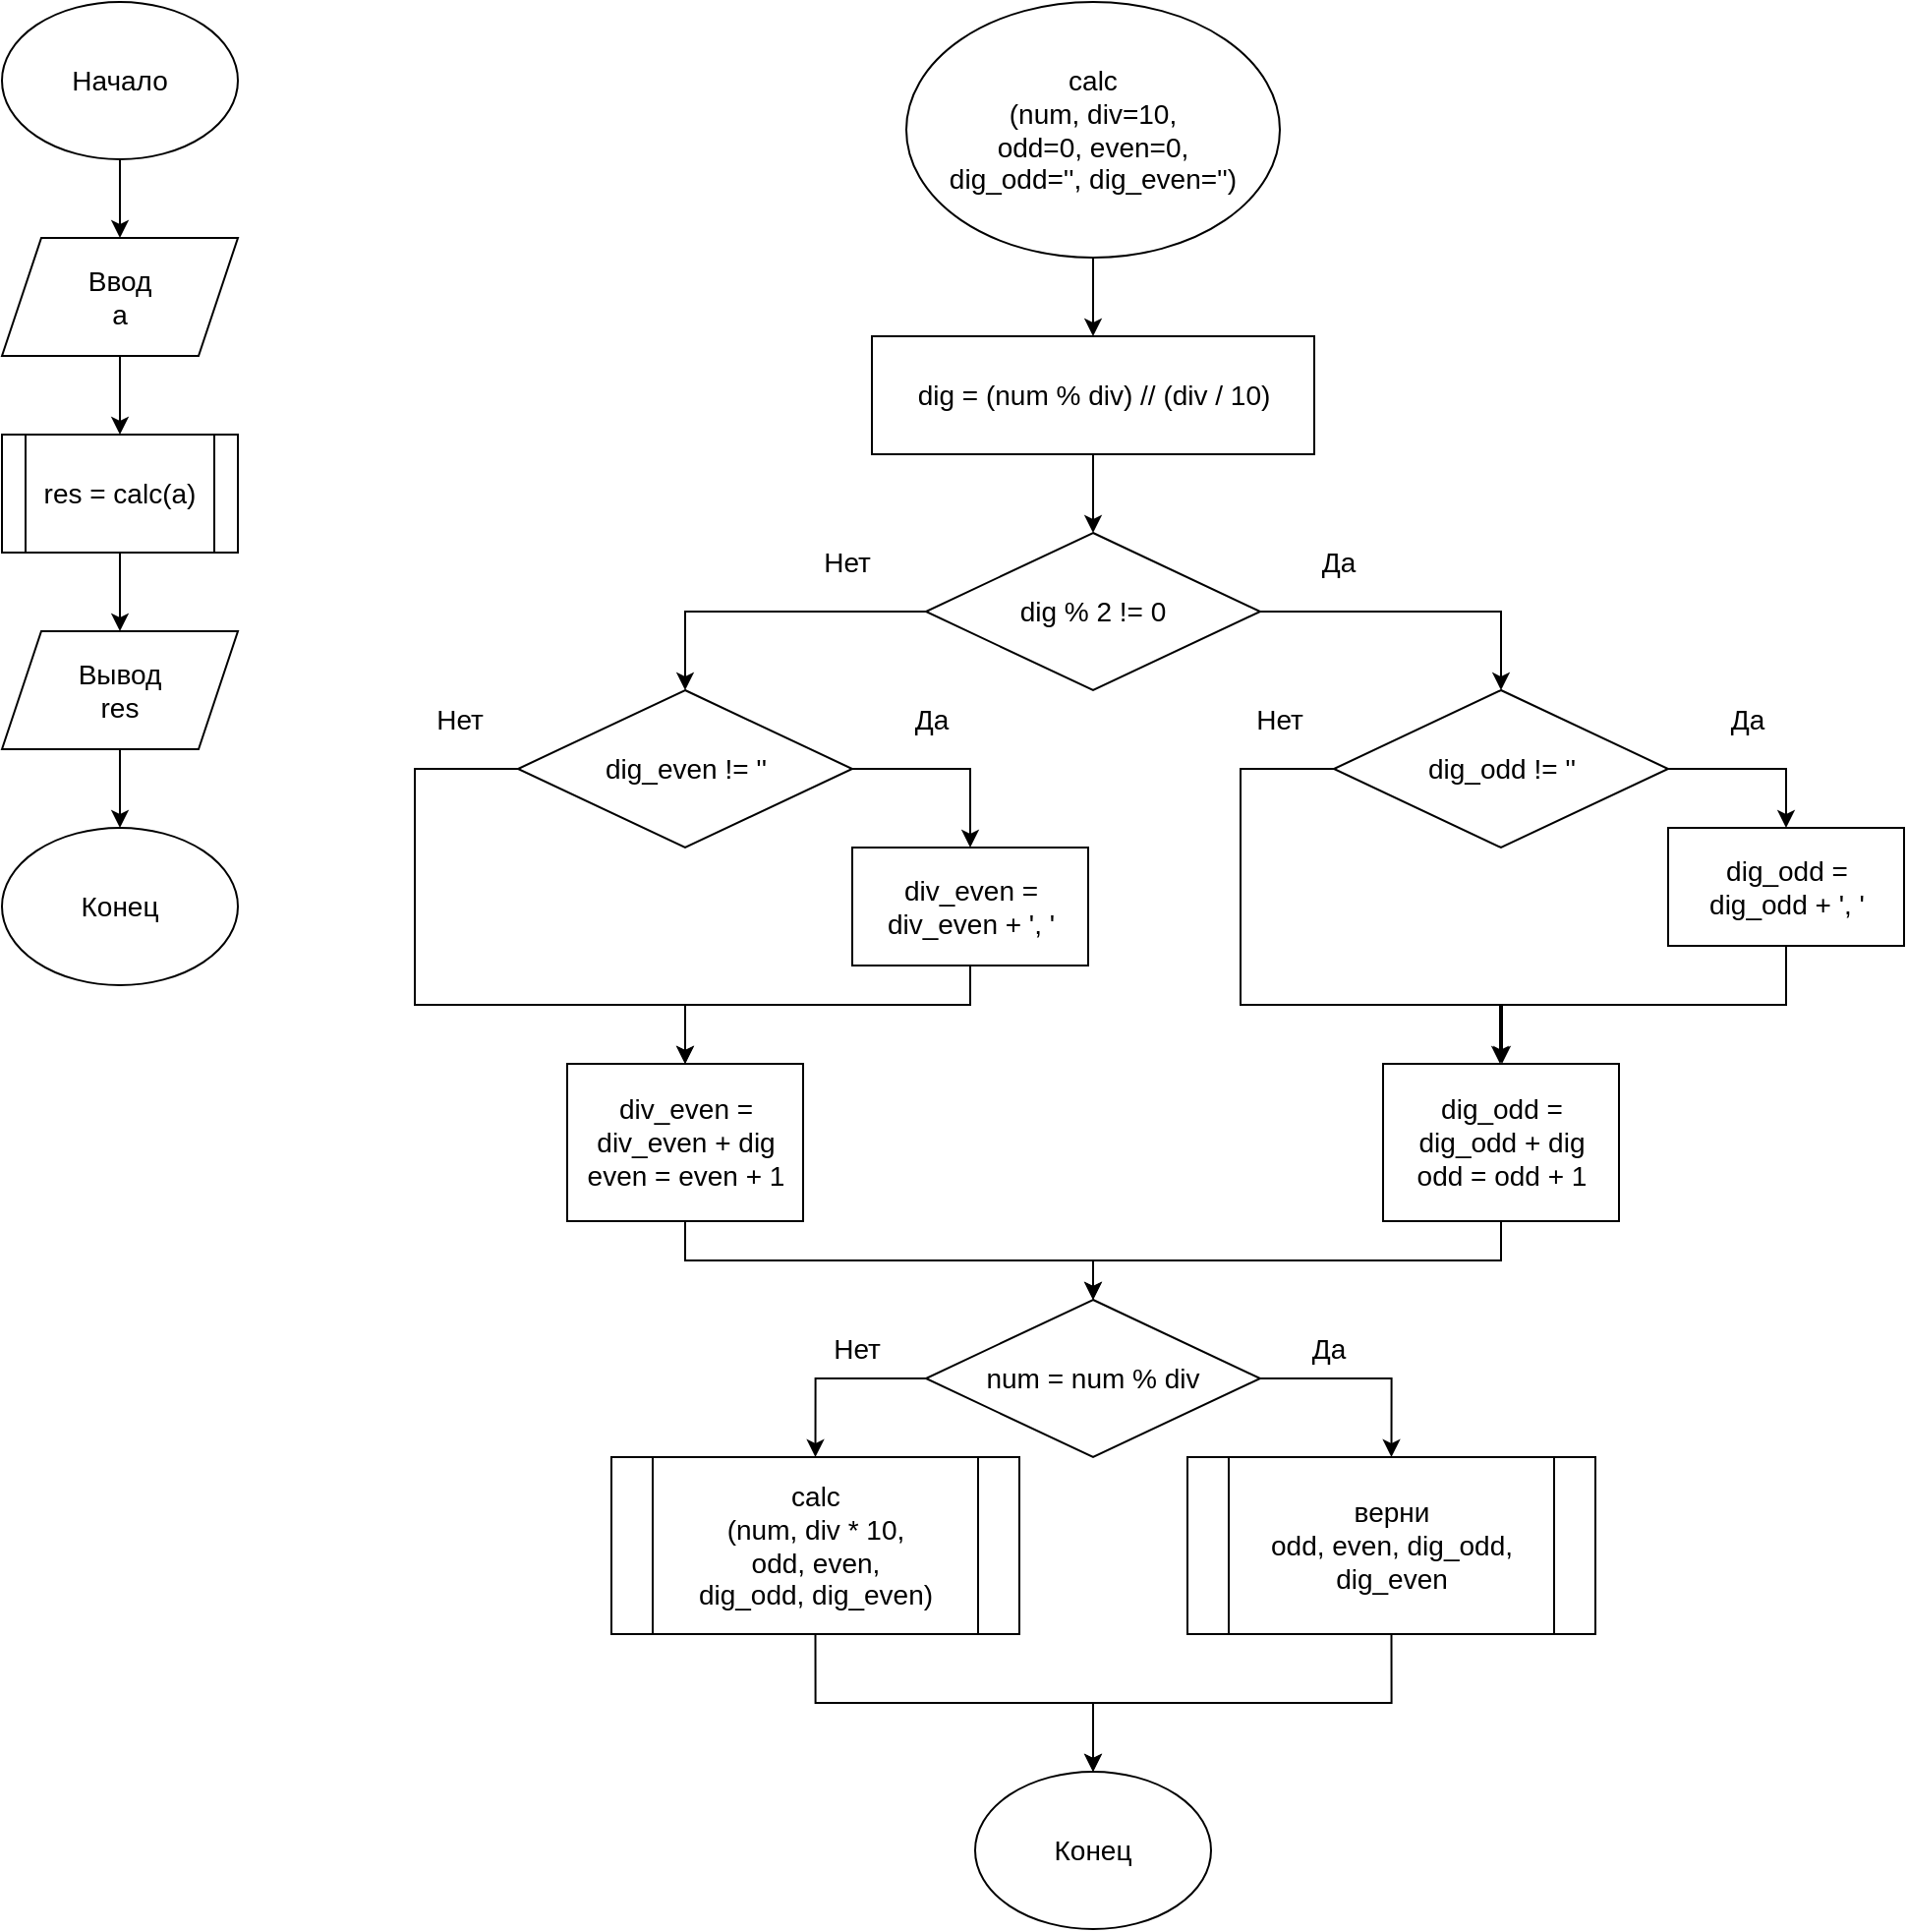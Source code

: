 <mxfile version="17.4.2" type="device"><diagram id="CsVCm-moJtRqU4G_JePE" name="Страница 1"><mxGraphModel dx="1574" dy="1676" grid="1" gridSize="10" guides="1" tooltips="1" connect="1" arrows="1" fold="1" page="1" pageScale="1" pageWidth="1654" pageHeight="1169" math="0" shadow="0"><root><mxCell id="0"/><mxCell id="1" parent="0"/><mxCell id="2Tmb5651QH1aO0K5gTju-7" value="" style="edgeStyle=orthogonalEdgeStyle;rounded=0;orthogonalLoop=1;jettySize=auto;html=1;fontSize=14;" edge="1" parent="1" source="2Tmb5651QH1aO0K5gTju-1" target="2Tmb5651QH1aO0K5gTju-2"><mxGeometry relative="1" as="geometry"/></mxCell><mxCell id="2Tmb5651QH1aO0K5gTju-1" value="&lt;font style=&quot;font-size: 14px&quot;&gt;Начало&lt;/font&gt;" style="ellipse;whiteSpace=wrap;html=1;" vertex="1" parent="1"><mxGeometry x="60" y="40" width="120" height="80" as="geometry"/></mxCell><mxCell id="2Tmb5651QH1aO0K5gTju-8" value="" style="edgeStyle=orthogonalEdgeStyle;rounded=0;orthogonalLoop=1;jettySize=auto;html=1;fontSize=14;" edge="1" parent="1" source="2Tmb5651QH1aO0K5gTju-2" target="2Tmb5651QH1aO0K5gTju-4"><mxGeometry relative="1" as="geometry"/></mxCell><mxCell id="2Tmb5651QH1aO0K5gTju-2" value="Ввод&lt;br&gt;a" style="shape=parallelogram;perimeter=parallelogramPerimeter;whiteSpace=wrap;html=1;fixedSize=1;fontSize=14;" vertex="1" parent="1"><mxGeometry x="60" y="160" width="120" height="60" as="geometry"/></mxCell><mxCell id="2Tmb5651QH1aO0K5gTju-9" value="" style="edgeStyle=orthogonalEdgeStyle;rounded=0;orthogonalLoop=1;jettySize=auto;html=1;fontSize=14;" edge="1" parent="1" source="2Tmb5651QH1aO0K5gTju-4" target="2Tmb5651QH1aO0K5gTju-5"><mxGeometry relative="1" as="geometry"/></mxCell><mxCell id="2Tmb5651QH1aO0K5gTju-4" value="&lt;span&gt;res = calc(a)&lt;/span&gt;" style="shape=process;whiteSpace=wrap;html=1;backgroundOutline=1;fontSize=14;" vertex="1" parent="1"><mxGeometry x="60" y="260" width="120" height="60" as="geometry"/></mxCell><mxCell id="2Tmb5651QH1aO0K5gTju-10" value="" style="edgeStyle=orthogonalEdgeStyle;rounded=0;orthogonalLoop=1;jettySize=auto;html=1;fontSize=14;" edge="1" parent="1" source="2Tmb5651QH1aO0K5gTju-5" target="2Tmb5651QH1aO0K5gTju-6"><mxGeometry relative="1" as="geometry"/></mxCell><mxCell id="2Tmb5651QH1aO0K5gTju-5" value="Вывод&lt;br&gt;res" style="shape=parallelogram;perimeter=parallelogramPerimeter;whiteSpace=wrap;html=1;fixedSize=1;fontSize=14;" vertex="1" parent="1"><mxGeometry x="60" y="360" width="120" height="60" as="geometry"/></mxCell><mxCell id="2Tmb5651QH1aO0K5gTju-6" value="Конец" style="ellipse;whiteSpace=wrap;html=1;fontSize=14;" vertex="1" parent="1"><mxGeometry x="60" y="460" width="120" height="80" as="geometry"/></mxCell><mxCell id="2Tmb5651QH1aO0K5gTju-24" value="" style="edgeStyle=orthogonalEdgeStyle;rounded=0;orthogonalLoop=1;jettySize=auto;html=1;fontSize=14;" edge="1" parent="1" source="2Tmb5651QH1aO0K5gTju-11" target="2Tmb5651QH1aO0K5gTju-12"><mxGeometry relative="1" as="geometry"/></mxCell><mxCell id="2Tmb5651QH1aO0K5gTju-11" value="&lt;span style=&quot;font-size: 14px&quot;&gt;calc&lt;br&gt;(num, div=10,&lt;br&gt;odd=0, even=0,&lt;br&gt;dig_odd='', dig_even='')&lt;/span&gt;" style="ellipse;whiteSpace=wrap;html=1;" vertex="1" parent="1"><mxGeometry x="520" y="40" width="190" height="130" as="geometry"/></mxCell><mxCell id="2Tmb5651QH1aO0K5gTju-25" value="" style="edgeStyle=orthogonalEdgeStyle;rounded=0;orthogonalLoop=1;jettySize=auto;html=1;fontSize=14;" edge="1" parent="1" source="2Tmb5651QH1aO0K5gTju-12" target="2Tmb5651QH1aO0K5gTju-13"><mxGeometry relative="1" as="geometry"/></mxCell><mxCell id="2Tmb5651QH1aO0K5gTju-12" value="dig = (num % div) // (div / 10)" style="rounded=0;whiteSpace=wrap;html=1;fontSize=14;" vertex="1" parent="1"><mxGeometry x="502.5" y="210" width="225" height="60" as="geometry"/></mxCell><mxCell id="2Tmb5651QH1aO0K5gTju-22" style="edgeStyle=orthogonalEdgeStyle;rounded=0;orthogonalLoop=1;jettySize=auto;html=1;exitX=0;exitY=0.5;exitDx=0;exitDy=0;entryX=0.5;entryY=0;entryDx=0;entryDy=0;fontSize=14;" edge="1" parent="1" source="2Tmb5651QH1aO0K5gTju-13" target="2Tmb5651QH1aO0K5gTju-17"><mxGeometry relative="1" as="geometry"/></mxCell><mxCell id="2Tmb5651QH1aO0K5gTju-23" style="edgeStyle=orthogonalEdgeStyle;rounded=0;orthogonalLoop=1;jettySize=auto;html=1;exitX=1;exitY=0.5;exitDx=0;exitDy=0;entryX=0.5;entryY=0;entryDx=0;entryDy=0;fontSize=14;" edge="1" parent="1" source="2Tmb5651QH1aO0K5gTju-13" target="2Tmb5651QH1aO0K5gTju-16"><mxGeometry relative="1" as="geometry"/></mxCell><mxCell id="2Tmb5651QH1aO0K5gTju-13" value="dig % 2 != 0" style="rhombus;whiteSpace=wrap;html=1;fontSize=14;" vertex="1" parent="1"><mxGeometry x="530" y="310" width="170" height="80" as="geometry"/></mxCell><mxCell id="2Tmb5651QH1aO0K5gTju-14" value="Да" style="text;html=1;strokeColor=none;fillColor=none;align=center;verticalAlign=middle;whiteSpace=wrap;rounded=0;fontSize=14;" vertex="1" parent="1"><mxGeometry x="710" y="310" width="60" height="30" as="geometry"/></mxCell><mxCell id="2Tmb5651QH1aO0K5gTju-15" value="Нет" style="text;html=1;strokeColor=none;fillColor=none;align=center;verticalAlign=middle;whiteSpace=wrap;rounded=0;fontSize=14;" vertex="1" parent="1"><mxGeometry x="460" y="310" width="60" height="30" as="geometry"/></mxCell><mxCell id="2Tmb5651QH1aO0K5gTju-34" style="edgeStyle=orthogonalEdgeStyle;rounded=0;orthogonalLoop=1;jettySize=auto;html=1;exitX=1;exitY=0.5;exitDx=0;exitDy=0;entryX=0.5;entryY=0;entryDx=0;entryDy=0;fontSize=14;" edge="1" parent="1" source="2Tmb5651QH1aO0K5gTju-16" target="2Tmb5651QH1aO0K5gTju-29"><mxGeometry relative="1" as="geometry"/></mxCell><mxCell id="2Tmb5651QH1aO0K5gTju-45" style="edgeStyle=orthogonalEdgeStyle;rounded=0;orthogonalLoop=1;jettySize=auto;html=1;exitX=0;exitY=0.5;exitDx=0;exitDy=0;fontSize=14;" edge="1" parent="1" source="2Tmb5651QH1aO0K5gTju-16" target="2Tmb5651QH1aO0K5gTju-32"><mxGeometry relative="1" as="geometry"><Array as="points"><mxPoint x="690" y="430"/><mxPoint x="690" y="550"/><mxPoint x="823" y="550"/></Array></mxGeometry></mxCell><mxCell id="2Tmb5651QH1aO0K5gTju-16" value="dig_odd != ''" style="rhombus;whiteSpace=wrap;html=1;fontSize=14;" vertex="1" parent="1"><mxGeometry x="737.5" y="390" width="170" height="80" as="geometry"/></mxCell><mxCell id="2Tmb5651QH1aO0K5gTju-28" style="edgeStyle=orthogonalEdgeStyle;rounded=0;orthogonalLoop=1;jettySize=auto;html=1;exitX=1;exitY=0.5;exitDx=0;exitDy=0;entryX=0.5;entryY=0;entryDx=0;entryDy=0;fontSize=14;" edge="1" parent="1" source="2Tmb5651QH1aO0K5gTju-17" target="2Tmb5651QH1aO0K5gTju-26"><mxGeometry relative="1" as="geometry"/></mxCell><mxCell id="2Tmb5651QH1aO0K5gTju-43" style="edgeStyle=orthogonalEdgeStyle;rounded=0;orthogonalLoop=1;jettySize=auto;html=1;exitX=0;exitY=0.5;exitDx=0;exitDy=0;entryX=0.5;entryY=0;entryDx=0;entryDy=0;fontSize=14;" edge="1" parent="1" source="2Tmb5651QH1aO0K5gTju-17" target="2Tmb5651QH1aO0K5gTju-30"><mxGeometry relative="1" as="geometry"><Array as="points"><mxPoint x="270" y="430"/><mxPoint x="270" y="550"/><mxPoint x="408" y="550"/></Array></mxGeometry></mxCell><mxCell id="2Tmb5651QH1aO0K5gTju-17" value="dig_even != ''" style="rhombus;whiteSpace=wrap;html=1;fontSize=14;" vertex="1" parent="1"><mxGeometry x="322.5" y="390" width="170" height="80" as="geometry"/></mxCell><mxCell id="2Tmb5651QH1aO0K5gTju-18" value="Да" style="text;html=1;strokeColor=none;fillColor=none;align=center;verticalAlign=middle;whiteSpace=wrap;rounded=0;fontSize=14;" vertex="1" parent="1"><mxGeometry x="502.5" y="390" width="60" height="30" as="geometry"/></mxCell><mxCell id="2Tmb5651QH1aO0K5gTju-20" value="Да" style="text;html=1;strokeColor=none;fillColor=none;align=center;verticalAlign=middle;whiteSpace=wrap;rounded=0;fontSize=14;" vertex="1" parent="1"><mxGeometry x="917.5" y="390" width="60" height="30" as="geometry"/></mxCell><mxCell id="2Tmb5651QH1aO0K5gTju-42" style="edgeStyle=orthogonalEdgeStyle;rounded=0;orthogonalLoop=1;jettySize=auto;html=1;exitX=0.5;exitY=1;exitDx=0;exitDy=0;entryX=0.5;entryY=0;entryDx=0;entryDy=0;fontSize=14;" edge="1" parent="1" source="2Tmb5651QH1aO0K5gTju-26" target="2Tmb5651QH1aO0K5gTju-30"><mxGeometry relative="1" as="geometry"><Array as="points"><mxPoint x="552" y="550"/><mxPoint x="408" y="550"/></Array></mxGeometry></mxCell><mxCell id="2Tmb5651QH1aO0K5gTju-26" value="div_even = div_even + ', '" style="rounded=0;whiteSpace=wrap;html=1;fontSize=14;" vertex="1" parent="1"><mxGeometry x="492.5" y="470" width="120" height="60" as="geometry"/></mxCell><mxCell id="2Tmb5651QH1aO0K5gTju-44" style="edgeStyle=orthogonalEdgeStyle;rounded=0;orthogonalLoop=1;jettySize=auto;html=1;exitX=0.5;exitY=1;exitDx=0;exitDy=0;fontSize=14;" edge="1" parent="1" source="2Tmb5651QH1aO0K5gTju-29" target="2Tmb5651QH1aO0K5gTju-32"><mxGeometry relative="1" as="geometry"><Array as="points"><mxPoint x="968" y="550"/><mxPoint x="822" y="550"/></Array></mxGeometry></mxCell><mxCell id="2Tmb5651QH1aO0K5gTju-29" value="dig_odd&amp;nbsp;= dig_odd&amp;nbsp;+ ', '" style="rounded=0;whiteSpace=wrap;html=1;fontSize=14;" vertex="1" parent="1"><mxGeometry x="907.5" y="460" width="120" height="60" as="geometry"/></mxCell><mxCell id="2Tmb5651QH1aO0K5gTju-48" style="edgeStyle=orthogonalEdgeStyle;rounded=0;orthogonalLoop=1;jettySize=auto;html=1;exitX=0.5;exitY=1;exitDx=0;exitDy=0;entryX=0.5;entryY=0;entryDx=0;entryDy=0;fontSize=14;" edge="1" parent="1" source="2Tmb5651QH1aO0K5gTju-30" target="2Tmb5651QH1aO0K5gTju-47"><mxGeometry relative="1" as="geometry"/></mxCell><mxCell id="2Tmb5651QH1aO0K5gTju-30" value="div_even = div_even + dig&lt;br&gt;even = even + 1" style="rounded=0;whiteSpace=wrap;html=1;fontSize=14;" vertex="1" parent="1"><mxGeometry x="347.5" y="580" width="120" height="80" as="geometry"/></mxCell><mxCell id="2Tmb5651QH1aO0K5gTju-50" style="edgeStyle=orthogonalEdgeStyle;rounded=0;orthogonalLoop=1;jettySize=auto;html=1;exitX=0.5;exitY=1;exitDx=0;exitDy=0;entryX=0.5;entryY=0;entryDx=0;entryDy=0;fontSize=14;" edge="1" parent="1" source="2Tmb5651QH1aO0K5gTju-32" target="2Tmb5651QH1aO0K5gTju-47"><mxGeometry relative="1" as="geometry"/></mxCell><mxCell id="2Tmb5651QH1aO0K5gTju-32" value="dig_odd&amp;nbsp;= dig_odd&amp;nbsp;+ dig&lt;br&gt;odd = odd + 1" style="rounded=0;whiteSpace=wrap;html=1;fontSize=14;" vertex="1" parent="1"><mxGeometry x="762.5" y="580" width="120" height="80" as="geometry"/></mxCell><mxCell id="2Tmb5651QH1aO0K5gTju-39" value="Нет" style="text;html=1;strokeColor=none;fillColor=none;align=center;verticalAlign=middle;whiteSpace=wrap;rounded=0;fontSize=14;" vertex="1" parent="1"><mxGeometry x="262.5" y="390" width="60" height="30" as="geometry"/></mxCell><mxCell id="2Tmb5651QH1aO0K5gTju-46" value="Нет" style="text;html=1;strokeColor=none;fillColor=none;align=center;verticalAlign=middle;whiteSpace=wrap;rounded=0;fontSize=14;" vertex="1" parent="1"><mxGeometry x="680" y="390" width="60" height="30" as="geometry"/></mxCell><mxCell id="2Tmb5651QH1aO0K5gTju-60" style="edgeStyle=orthogonalEdgeStyle;rounded=0;orthogonalLoop=1;jettySize=auto;html=1;exitX=0;exitY=0.5;exitDx=0;exitDy=0;entryX=0.5;entryY=0;entryDx=0;entryDy=0;fontSize=14;" edge="1" parent="1" source="2Tmb5651QH1aO0K5gTju-47" target="2Tmb5651QH1aO0K5gTju-56"><mxGeometry relative="1" as="geometry"/></mxCell><mxCell id="2Tmb5651QH1aO0K5gTju-47" value="num = num % div" style="rhombus;whiteSpace=wrap;html=1;fontSize=14;" vertex="1" parent="1"><mxGeometry x="530" y="700" width="170" height="80" as="geometry"/></mxCell><mxCell id="2Tmb5651QH1aO0K5gTju-59" style="edgeStyle=orthogonalEdgeStyle;rounded=0;orthogonalLoop=1;jettySize=auto;html=1;entryX=0.5;entryY=0;entryDx=0;entryDy=0;fontSize=14;" edge="1" parent="1" source="2Tmb5651QH1aO0K5gTju-47" target="2Tmb5651QH1aO0K5gTju-58"><mxGeometry relative="1" as="geometry"><Array as="points"><mxPoint x="767" y="740"/></Array></mxGeometry></mxCell><mxCell id="2Tmb5651QH1aO0K5gTju-51" value="Да" style="text;html=1;strokeColor=none;fillColor=none;align=center;verticalAlign=middle;whiteSpace=wrap;rounded=0;fontSize=14;" vertex="1" parent="1"><mxGeometry x="705" y="710" width="60" height="30" as="geometry"/></mxCell><mxCell id="2Tmb5651QH1aO0K5gTju-52" value="Нет" style="text;html=1;strokeColor=none;fillColor=none;align=center;verticalAlign=middle;whiteSpace=wrap;rounded=0;fontSize=14;" vertex="1" parent="1"><mxGeometry x="465" y="710" width="60" height="30" as="geometry"/></mxCell><mxCell id="2Tmb5651QH1aO0K5gTju-63" style="edgeStyle=orthogonalEdgeStyle;rounded=0;orthogonalLoop=1;jettySize=auto;html=1;exitX=0.5;exitY=1;exitDx=0;exitDy=0;fontSize=14;" edge="1" parent="1" source="2Tmb5651QH1aO0K5gTju-56" target="2Tmb5651QH1aO0K5gTju-61"><mxGeometry relative="1" as="geometry"/></mxCell><mxCell id="2Tmb5651QH1aO0K5gTju-56" value="calc&lt;br&gt;(num, div * 10, &lt;br&gt;odd, even, &lt;br&gt;dig_odd, dig_even)" style="shape=process;whiteSpace=wrap;html=1;backgroundOutline=1;fontSize=14;" vertex="1" parent="1"><mxGeometry x="370" y="780" width="207.5" height="90" as="geometry"/></mxCell><mxCell id="2Tmb5651QH1aO0K5gTju-62" style="edgeStyle=orthogonalEdgeStyle;rounded=0;orthogonalLoop=1;jettySize=auto;html=1;exitX=0.5;exitY=1;exitDx=0;exitDy=0;entryX=0.5;entryY=0;entryDx=0;entryDy=0;fontSize=14;" edge="1" parent="1" source="2Tmb5651QH1aO0K5gTju-58" target="2Tmb5651QH1aO0K5gTju-61"><mxGeometry relative="1" as="geometry"/></mxCell><mxCell id="2Tmb5651QH1aO0K5gTju-58" value="&lt;span&gt;верни&lt;/span&gt;&lt;br&gt;&lt;span&gt;odd, even, dig_odd, dig_even&lt;/span&gt;" style="shape=process;whiteSpace=wrap;html=1;backgroundOutline=1;fontSize=14;" vertex="1" parent="1"><mxGeometry x="663" y="780" width="207.5" height="90" as="geometry"/></mxCell><mxCell id="2Tmb5651QH1aO0K5gTju-61" value="Конец" style="ellipse;whiteSpace=wrap;html=1;fontSize=14;" vertex="1" parent="1"><mxGeometry x="555" y="940" width="120" height="80" as="geometry"/></mxCell></root></mxGraphModel></diagram></mxfile>